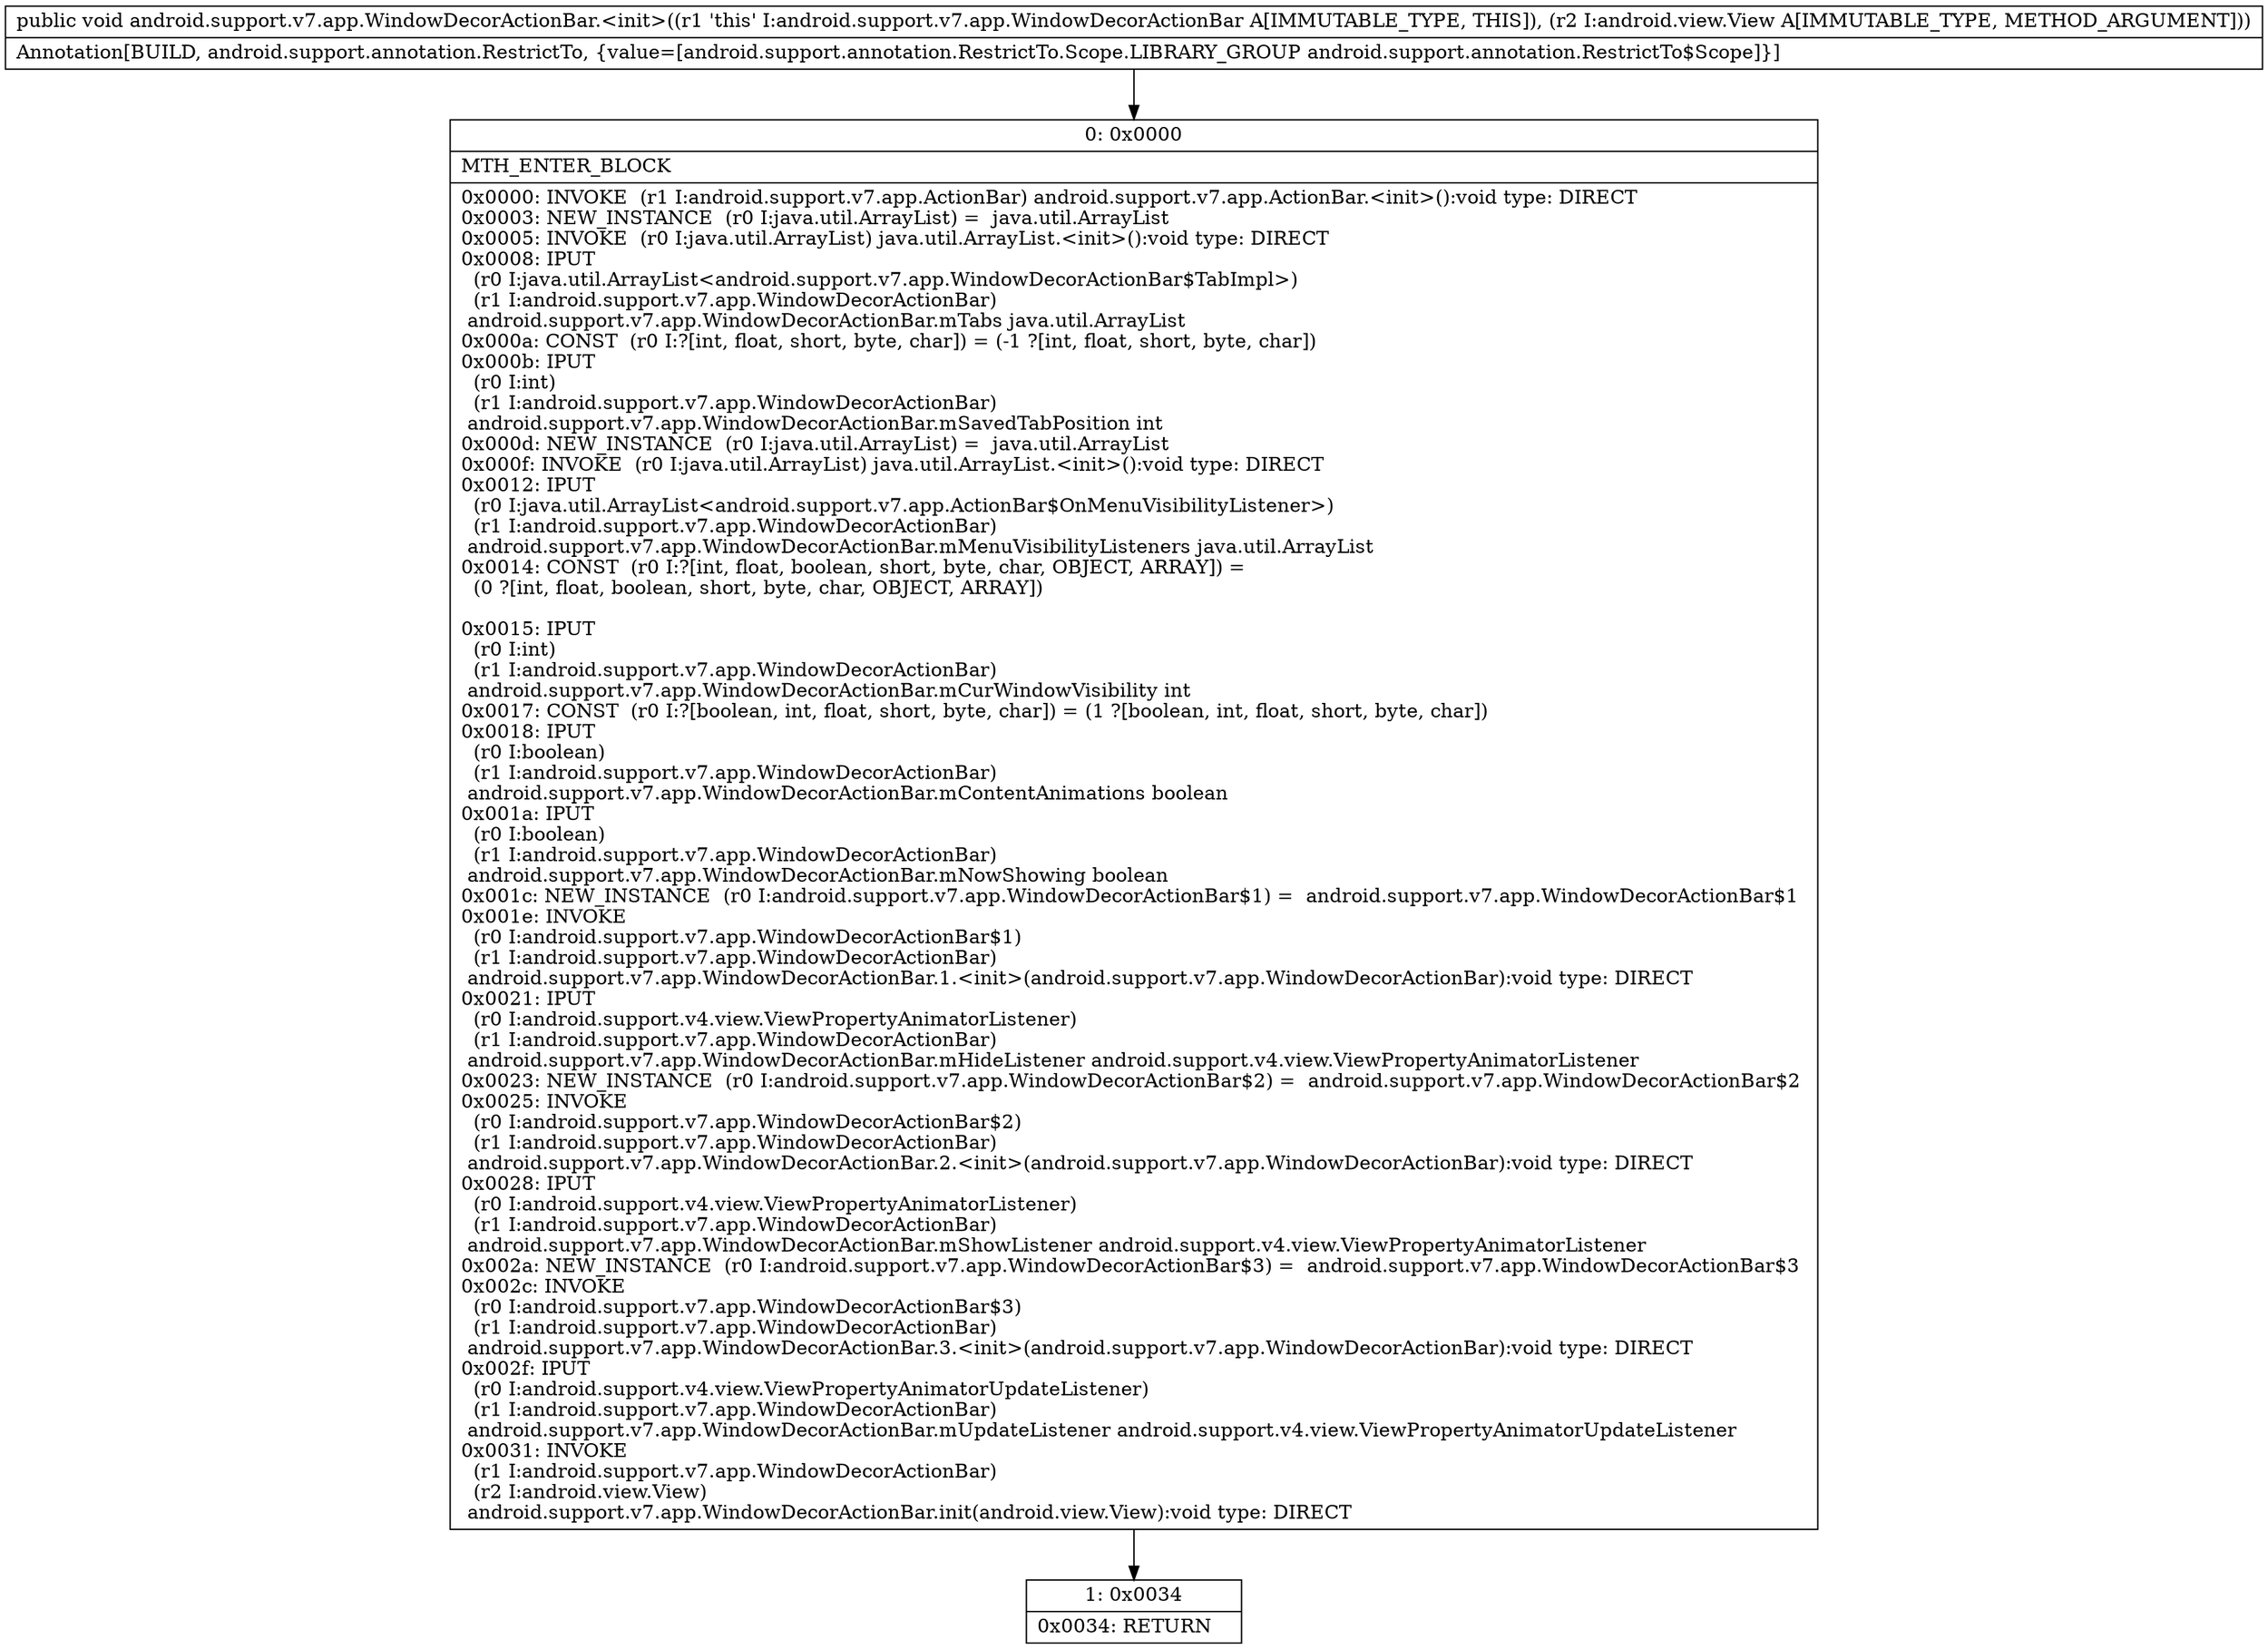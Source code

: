 digraph "CFG forandroid.support.v7.app.WindowDecorActionBar.\<init\>(Landroid\/view\/View;)V" {
Node_0 [shape=record,label="{0\:\ 0x0000|MTH_ENTER_BLOCK\l|0x0000: INVOKE  (r1 I:android.support.v7.app.ActionBar) android.support.v7.app.ActionBar.\<init\>():void type: DIRECT \l0x0003: NEW_INSTANCE  (r0 I:java.util.ArrayList) =  java.util.ArrayList \l0x0005: INVOKE  (r0 I:java.util.ArrayList) java.util.ArrayList.\<init\>():void type: DIRECT \l0x0008: IPUT  \l  (r0 I:java.util.ArrayList\<android.support.v7.app.WindowDecorActionBar$TabImpl\>)\l  (r1 I:android.support.v7.app.WindowDecorActionBar)\l android.support.v7.app.WindowDecorActionBar.mTabs java.util.ArrayList \l0x000a: CONST  (r0 I:?[int, float, short, byte, char]) = (\-1 ?[int, float, short, byte, char]) \l0x000b: IPUT  \l  (r0 I:int)\l  (r1 I:android.support.v7.app.WindowDecorActionBar)\l android.support.v7.app.WindowDecorActionBar.mSavedTabPosition int \l0x000d: NEW_INSTANCE  (r0 I:java.util.ArrayList) =  java.util.ArrayList \l0x000f: INVOKE  (r0 I:java.util.ArrayList) java.util.ArrayList.\<init\>():void type: DIRECT \l0x0012: IPUT  \l  (r0 I:java.util.ArrayList\<android.support.v7.app.ActionBar$OnMenuVisibilityListener\>)\l  (r1 I:android.support.v7.app.WindowDecorActionBar)\l android.support.v7.app.WindowDecorActionBar.mMenuVisibilityListeners java.util.ArrayList \l0x0014: CONST  (r0 I:?[int, float, boolean, short, byte, char, OBJECT, ARRAY]) = \l  (0 ?[int, float, boolean, short, byte, char, OBJECT, ARRAY])\l \l0x0015: IPUT  \l  (r0 I:int)\l  (r1 I:android.support.v7.app.WindowDecorActionBar)\l android.support.v7.app.WindowDecorActionBar.mCurWindowVisibility int \l0x0017: CONST  (r0 I:?[boolean, int, float, short, byte, char]) = (1 ?[boolean, int, float, short, byte, char]) \l0x0018: IPUT  \l  (r0 I:boolean)\l  (r1 I:android.support.v7.app.WindowDecorActionBar)\l android.support.v7.app.WindowDecorActionBar.mContentAnimations boolean \l0x001a: IPUT  \l  (r0 I:boolean)\l  (r1 I:android.support.v7.app.WindowDecorActionBar)\l android.support.v7.app.WindowDecorActionBar.mNowShowing boolean \l0x001c: NEW_INSTANCE  (r0 I:android.support.v7.app.WindowDecorActionBar$1) =  android.support.v7.app.WindowDecorActionBar$1 \l0x001e: INVOKE  \l  (r0 I:android.support.v7.app.WindowDecorActionBar$1)\l  (r1 I:android.support.v7.app.WindowDecorActionBar)\l android.support.v7.app.WindowDecorActionBar.1.\<init\>(android.support.v7.app.WindowDecorActionBar):void type: DIRECT \l0x0021: IPUT  \l  (r0 I:android.support.v4.view.ViewPropertyAnimatorListener)\l  (r1 I:android.support.v7.app.WindowDecorActionBar)\l android.support.v7.app.WindowDecorActionBar.mHideListener android.support.v4.view.ViewPropertyAnimatorListener \l0x0023: NEW_INSTANCE  (r0 I:android.support.v7.app.WindowDecorActionBar$2) =  android.support.v7.app.WindowDecorActionBar$2 \l0x0025: INVOKE  \l  (r0 I:android.support.v7.app.WindowDecorActionBar$2)\l  (r1 I:android.support.v7.app.WindowDecorActionBar)\l android.support.v7.app.WindowDecorActionBar.2.\<init\>(android.support.v7.app.WindowDecorActionBar):void type: DIRECT \l0x0028: IPUT  \l  (r0 I:android.support.v4.view.ViewPropertyAnimatorListener)\l  (r1 I:android.support.v7.app.WindowDecorActionBar)\l android.support.v7.app.WindowDecorActionBar.mShowListener android.support.v4.view.ViewPropertyAnimatorListener \l0x002a: NEW_INSTANCE  (r0 I:android.support.v7.app.WindowDecorActionBar$3) =  android.support.v7.app.WindowDecorActionBar$3 \l0x002c: INVOKE  \l  (r0 I:android.support.v7.app.WindowDecorActionBar$3)\l  (r1 I:android.support.v7.app.WindowDecorActionBar)\l android.support.v7.app.WindowDecorActionBar.3.\<init\>(android.support.v7.app.WindowDecorActionBar):void type: DIRECT \l0x002f: IPUT  \l  (r0 I:android.support.v4.view.ViewPropertyAnimatorUpdateListener)\l  (r1 I:android.support.v7.app.WindowDecorActionBar)\l android.support.v7.app.WindowDecorActionBar.mUpdateListener android.support.v4.view.ViewPropertyAnimatorUpdateListener \l0x0031: INVOKE  \l  (r1 I:android.support.v7.app.WindowDecorActionBar)\l  (r2 I:android.view.View)\l android.support.v7.app.WindowDecorActionBar.init(android.view.View):void type: DIRECT \l}"];
Node_1 [shape=record,label="{1\:\ 0x0034|0x0034: RETURN   \l}"];
MethodNode[shape=record,label="{public void android.support.v7.app.WindowDecorActionBar.\<init\>((r1 'this' I:android.support.v7.app.WindowDecorActionBar A[IMMUTABLE_TYPE, THIS]), (r2 I:android.view.View A[IMMUTABLE_TYPE, METHOD_ARGUMENT]))  | Annotation[BUILD, android.support.annotation.RestrictTo, \{value=[android.support.annotation.RestrictTo.Scope.LIBRARY_GROUP android.support.annotation.RestrictTo$Scope]\}]\l}"];
MethodNode -> Node_0;
Node_0 -> Node_1;
}

